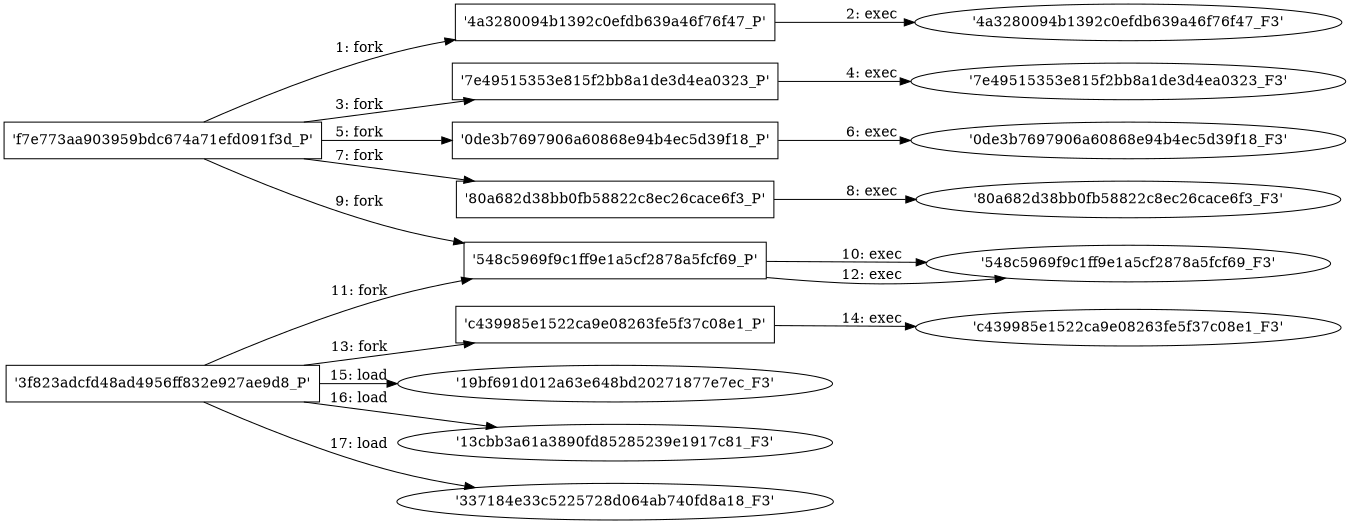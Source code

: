 digraph "D:\Learning\Paper\apt\基于CTI的攻击预警\Dataset\攻击图\ASGfromALLCTI\Talos DEFCON badge build instructions and use.dot" {
rankdir="LR"
size="9"
fixedsize="false"
splines="true"
nodesep=0.3
ranksep=0
fontsize=10
overlap="scalexy"
engine= "neato"
	"'f7e773aa903959bdc674a71efd091f3d_P'" [node_type=Process shape=box]
	"'4a3280094b1392c0efdb639a46f76f47_P'" [node_type=Process shape=box]
	"'f7e773aa903959bdc674a71efd091f3d_P'" -> "'4a3280094b1392c0efdb639a46f76f47_P'" [label="1: fork"]
	"'4a3280094b1392c0efdb639a46f76f47_P'" [node_type=Process shape=box]
	"'4a3280094b1392c0efdb639a46f76f47_F3'" [node_type=File shape=ellipse]
	"'4a3280094b1392c0efdb639a46f76f47_P'" -> "'4a3280094b1392c0efdb639a46f76f47_F3'" [label="2: exec"]
	"'f7e773aa903959bdc674a71efd091f3d_P'" [node_type=Process shape=box]
	"'7e49515353e815f2bb8a1de3d4ea0323_P'" [node_type=Process shape=box]
	"'f7e773aa903959bdc674a71efd091f3d_P'" -> "'7e49515353e815f2bb8a1de3d4ea0323_P'" [label="3: fork"]
	"'7e49515353e815f2bb8a1de3d4ea0323_P'" [node_type=Process shape=box]
	"'7e49515353e815f2bb8a1de3d4ea0323_F3'" [node_type=File shape=ellipse]
	"'7e49515353e815f2bb8a1de3d4ea0323_P'" -> "'7e49515353e815f2bb8a1de3d4ea0323_F3'" [label="4: exec"]
	"'f7e773aa903959bdc674a71efd091f3d_P'" [node_type=Process shape=box]
	"'0de3b7697906a60868e94b4ec5d39f18_P'" [node_type=Process shape=box]
	"'f7e773aa903959bdc674a71efd091f3d_P'" -> "'0de3b7697906a60868e94b4ec5d39f18_P'" [label="5: fork"]
	"'0de3b7697906a60868e94b4ec5d39f18_P'" [node_type=Process shape=box]
	"'0de3b7697906a60868e94b4ec5d39f18_F3'" [node_type=File shape=ellipse]
	"'0de3b7697906a60868e94b4ec5d39f18_P'" -> "'0de3b7697906a60868e94b4ec5d39f18_F3'" [label="6: exec"]
	"'f7e773aa903959bdc674a71efd091f3d_P'" [node_type=Process shape=box]
	"'80a682d38bb0fb58822c8ec26cace6f3_P'" [node_type=Process shape=box]
	"'f7e773aa903959bdc674a71efd091f3d_P'" -> "'80a682d38bb0fb58822c8ec26cace6f3_P'" [label="7: fork"]
	"'80a682d38bb0fb58822c8ec26cace6f3_P'" [node_type=Process shape=box]
	"'80a682d38bb0fb58822c8ec26cace6f3_F3'" [node_type=File shape=ellipse]
	"'80a682d38bb0fb58822c8ec26cace6f3_P'" -> "'80a682d38bb0fb58822c8ec26cace6f3_F3'" [label="8: exec"]
	"'f7e773aa903959bdc674a71efd091f3d_P'" [node_type=Process shape=box]
	"'548c5969f9c1ff9e1a5cf2878a5fcf69_P'" [node_type=Process shape=box]
	"'f7e773aa903959bdc674a71efd091f3d_P'" -> "'548c5969f9c1ff9e1a5cf2878a5fcf69_P'" [label="9: fork"]
	"'548c5969f9c1ff9e1a5cf2878a5fcf69_P'" [node_type=Process shape=box]
	"'548c5969f9c1ff9e1a5cf2878a5fcf69_F3'" [node_type=File shape=ellipse]
	"'548c5969f9c1ff9e1a5cf2878a5fcf69_P'" -> "'548c5969f9c1ff9e1a5cf2878a5fcf69_F3'" [label="10: exec"]
	"'3f823adcfd48ad4956ff832e927ae9d8_P'" [node_type=Process shape=box]
	"'548c5969f9c1ff9e1a5cf2878a5fcf69_P'" [node_type=Process shape=box]
	"'3f823adcfd48ad4956ff832e927ae9d8_P'" -> "'548c5969f9c1ff9e1a5cf2878a5fcf69_P'" [label="11: fork"]
	"'548c5969f9c1ff9e1a5cf2878a5fcf69_P'" [node_type=Process shape=box]
	"'548c5969f9c1ff9e1a5cf2878a5fcf69_F3'" [node_type=File shape=ellipse]
	"'548c5969f9c1ff9e1a5cf2878a5fcf69_P'" -> "'548c5969f9c1ff9e1a5cf2878a5fcf69_F3'" [label="12: exec"]
	"'3f823adcfd48ad4956ff832e927ae9d8_P'" [node_type=Process shape=box]
	"'c439985e1522ca9e08263fe5f37c08e1_P'" [node_type=Process shape=box]
	"'3f823adcfd48ad4956ff832e927ae9d8_P'" -> "'c439985e1522ca9e08263fe5f37c08e1_P'" [label="13: fork"]
	"'c439985e1522ca9e08263fe5f37c08e1_P'" [node_type=Process shape=box]
	"'c439985e1522ca9e08263fe5f37c08e1_F3'" [node_type=File shape=ellipse]
	"'c439985e1522ca9e08263fe5f37c08e1_P'" -> "'c439985e1522ca9e08263fe5f37c08e1_F3'" [label="14: exec"]
	"'19bf691d012a63e648bd20271877e7ec_F3'" [node_type=file shape=ellipse]
	"'3f823adcfd48ad4956ff832e927ae9d8_P'" [node_type=Process shape=box]
	"'3f823adcfd48ad4956ff832e927ae9d8_P'" -> "'19bf691d012a63e648bd20271877e7ec_F3'" [label="15: load"]
	"'13cbb3a61a3890fd85285239e1917c81_F3'" [node_type=file shape=ellipse]
	"'3f823adcfd48ad4956ff832e927ae9d8_P'" [node_type=Process shape=box]
	"'3f823adcfd48ad4956ff832e927ae9d8_P'" -> "'13cbb3a61a3890fd85285239e1917c81_F3'" [label="16: load"]
	"'337184e33c5225728d064ab740fd8a18_F3'" [node_type=file shape=ellipse]
	"'3f823adcfd48ad4956ff832e927ae9d8_P'" [node_type=Process shape=box]
	"'3f823adcfd48ad4956ff832e927ae9d8_P'" -> "'337184e33c5225728d064ab740fd8a18_F3'" [label="17: load"]
}
